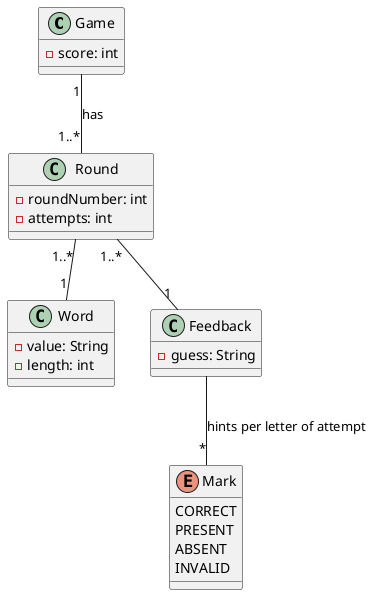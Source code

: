 @startuml domain

class Game {
  - score: int
}

class Round {
  - roundNumber: int
  - attempts: int
}

class Word {
  - value: String
  - length: int
}

class Feedback {
  - guess: String
}

enum Mark {
  CORRECT
  PRESENT
  ABSENT
  INVALID
}

Game "1" -- "1..*" Round : has
Round "1..*" -- "1" Word
Round "1..*" -- "1" Feedback
Feedback -- "*" Mark : hints per letter of attempt

@enduml
